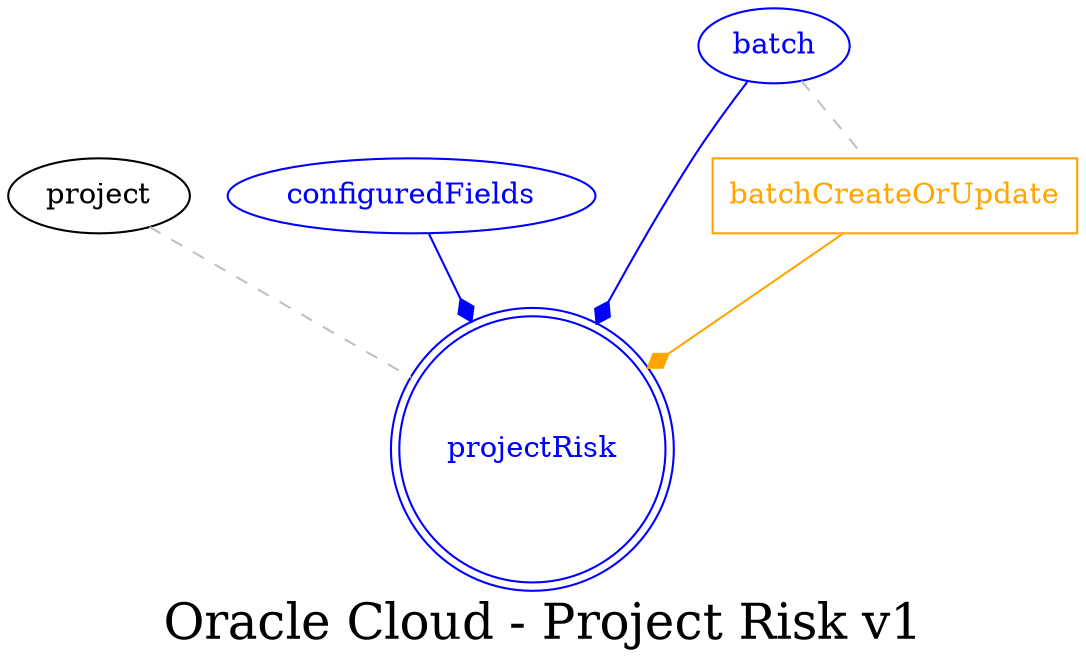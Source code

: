 digraph LexiconGraph {
graph[label="Oracle Cloud - Project Risk v1", fontsize=24]
splines=true
"projectRisk" [color=blue, fontcolor=blue, shape=doublecircle]
"project" -> "projectRisk" [color=grey, fontcolor=grey, arrowhead=none, arrowtail=none, style=dashed]
"configuredFields" -> "projectRisk" [color=blue, fontcolor=blue, arrowhead=diamond, arrowtail=none]
"configuredFields" [color=blue, fontcolor=blue, shape=ellipse]
"batch" -> "projectRisk" [color=blue, fontcolor=blue, arrowhead=diamond, arrowtail=none]
"batch" [color=blue, fontcolor=blue, shape=ellipse]
"batchCreateOrUpdate" [color=orange, fontcolor=orange, shape=box]
"batchCreateOrUpdate" -> "projectRisk" [color=orange, fontcolor=orange, arrowhead=diamond, arrowtail=none]
"batch" -> "batchCreateOrUpdate" [color=grey, fontcolor=grey, arrowhead=none, arrowtail=none, style=dashed]
}
